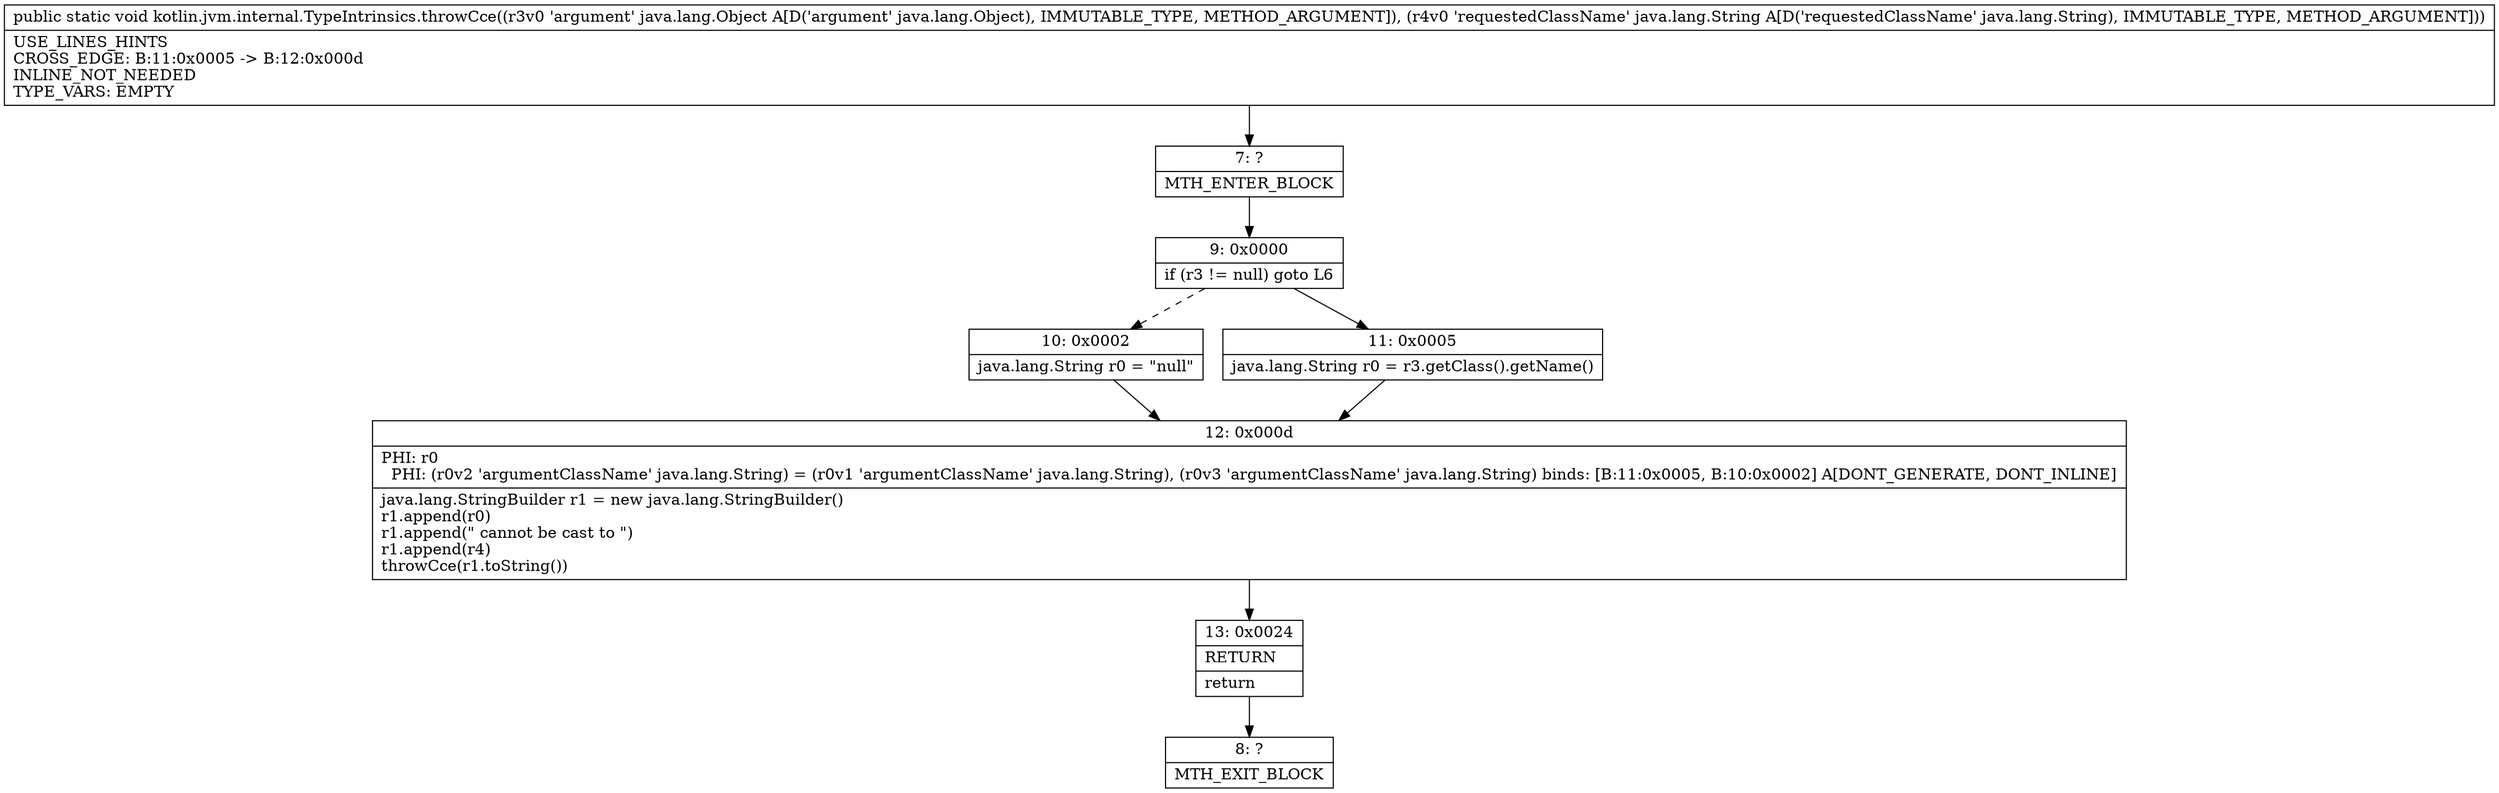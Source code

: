 digraph "CFG forkotlin.jvm.internal.TypeIntrinsics.throwCce(Ljava\/lang\/Object;Ljava\/lang\/String;)V" {
Node_7 [shape=record,label="{7\:\ ?|MTH_ENTER_BLOCK\l}"];
Node_9 [shape=record,label="{9\:\ 0x0000|if (r3 != null) goto L6\l}"];
Node_10 [shape=record,label="{10\:\ 0x0002|java.lang.String r0 = \"null\"\l}"];
Node_12 [shape=record,label="{12\:\ 0x000d|PHI: r0 \l  PHI: (r0v2 'argumentClassName' java.lang.String) = (r0v1 'argumentClassName' java.lang.String), (r0v3 'argumentClassName' java.lang.String) binds: [B:11:0x0005, B:10:0x0002] A[DONT_GENERATE, DONT_INLINE]\l|java.lang.StringBuilder r1 = new java.lang.StringBuilder()\lr1.append(r0)\lr1.append(\" cannot be cast to \")\lr1.append(r4)\lthrowCce(r1.toString())\l}"];
Node_13 [shape=record,label="{13\:\ 0x0024|RETURN\l|return\l}"];
Node_8 [shape=record,label="{8\:\ ?|MTH_EXIT_BLOCK\l}"];
Node_11 [shape=record,label="{11\:\ 0x0005|java.lang.String r0 = r3.getClass().getName()\l}"];
MethodNode[shape=record,label="{public static void kotlin.jvm.internal.TypeIntrinsics.throwCce((r3v0 'argument' java.lang.Object A[D('argument' java.lang.Object), IMMUTABLE_TYPE, METHOD_ARGUMENT]), (r4v0 'requestedClassName' java.lang.String A[D('requestedClassName' java.lang.String), IMMUTABLE_TYPE, METHOD_ARGUMENT]))  | USE_LINES_HINTS\lCROSS_EDGE: B:11:0x0005 \-\> B:12:0x000d\lINLINE_NOT_NEEDED\lTYPE_VARS: EMPTY\l}"];
MethodNode -> Node_7;Node_7 -> Node_9;
Node_9 -> Node_10[style=dashed];
Node_9 -> Node_11;
Node_10 -> Node_12;
Node_12 -> Node_13;
Node_13 -> Node_8;
Node_11 -> Node_12;
}

